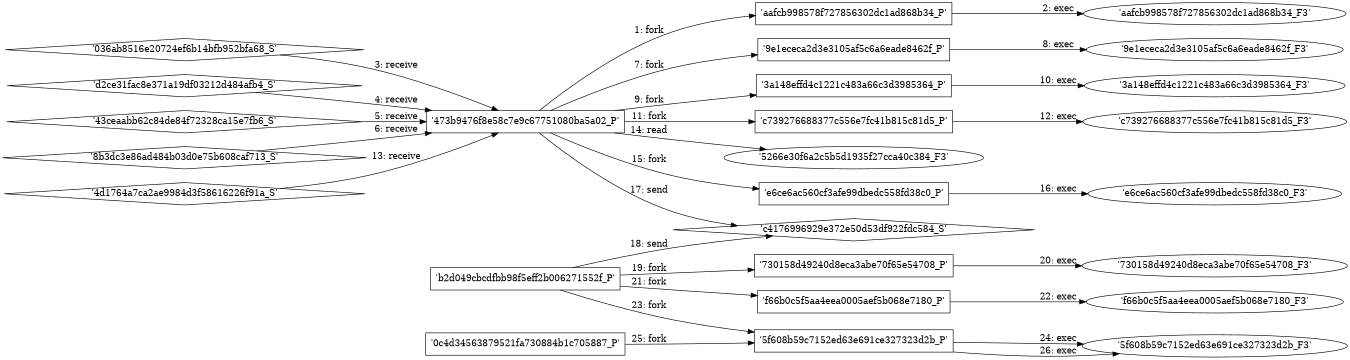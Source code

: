 digraph "D:\Learning\Paper\apt\基于CTI的攻击预警\Dataset\攻击图\ASGfromALLCTI\Threat Source newsletter (July 8, 2021).dot" {
rankdir="LR"
size="9"
fixedsize="false"
splines="true"
nodesep=0.3
ranksep=0
fontsize=10
overlap="scalexy"
engine= "neato"
	"'473b9476f8e58c7e9c67751080ba5a02_P'" [node_type=Process shape=box]
	"'aafcb998578f727856302dc1ad868b34_P'" [node_type=Process shape=box]
	"'473b9476f8e58c7e9c67751080ba5a02_P'" -> "'aafcb998578f727856302dc1ad868b34_P'" [label="1: fork"]
	"'aafcb998578f727856302dc1ad868b34_P'" [node_type=Process shape=box]
	"'aafcb998578f727856302dc1ad868b34_F3'" [node_type=File shape=ellipse]
	"'aafcb998578f727856302dc1ad868b34_P'" -> "'aafcb998578f727856302dc1ad868b34_F3'" [label="2: exec"]
	"'473b9476f8e58c7e9c67751080ba5a02_P'" [node_type=Process shape=box]
	"'036ab8516e20724ef6b14bfb952bfa68_S'" [node_type=Socket shape=diamond]
	"'036ab8516e20724ef6b14bfb952bfa68_S'" -> "'473b9476f8e58c7e9c67751080ba5a02_P'" [label="3: receive"]
	"'473b9476f8e58c7e9c67751080ba5a02_P'" [node_type=Process shape=box]
	"'d2ce31fac8e371a19df03212d484afb4_S'" [node_type=Socket shape=diamond]
	"'d2ce31fac8e371a19df03212d484afb4_S'" -> "'473b9476f8e58c7e9c67751080ba5a02_P'" [label="4: receive"]
	"'473b9476f8e58c7e9c67751080ba5a02_P'" [node_type=Process shape=box]
	"'43ceaabb62c84de84f72328ca15e7fb6_S'" [node_type=Socket shape=diamond]
	"'43ceaabb62c84de84f72328ca15e7fb6_S'" -> "'473b9476f8e58c7e9c67751080ba5a02_P'" [label="5: receive"]
	"'473b9476f8e58c7e9c67751080ba5a02_P'" [node_type=Process shape=box]
	"'8b3dc3e86ad484b03d0e75b608caf713_S'" [node_type=Socket shape=diamond]
	"'8b3dc3e86ad484b03d0e75b608caf713_S'" -> "'473b9476f8e58c7e9c67751080ba5a02_P'" [label="6: receive"]
	"'473b9476f8e58c7e9c67751080ba5a02_P'" [node_type=Process shape=box]
	"'9e1ececa2d3e3105af5c6a6eade8462f_P'" [node_type=Process shape=box]
	"'473b9476f8e58c7e9c67751080ba5a02_P'" -> "'9e1ececa2d3e3105af5c6a6eade8462f_P'" [label="7: fork"]
	"'9e1ececa2d3e3105af5c6a6eade8462f_P'" [node_type=Process shape=box]
	"'9e1ececa2d3e3105af5c6a6eade8462f_F3'" [node_type=File shape=ellipse]
	"'9e1ececa2d3e3105af5c6a6eade8462f_P'" -> "'9e1ececa2d3e3105af5c6a6eade8462f_F3'" [label="8: exec"]
	"'473b9476f8e58c7e9c67751080ba5a02_P'" [node_type=Process shape=box]
	"'3a148effd4c1221c483a66c3d3985364_P'" [node_type=Process shape=box]
	"'473b9476f8e58c7e9c67751080ba5a02_P'" -> "'3a148effd4c1221c483a66c3d3985364_P'" [label="9: fork"]
	"'3a148effd4c1221c483a66c3d3985364_P'" [node_type=Process shape=box]
	"'3a148effd4c1221c483a66c3d3985364_F3'" [node_type=File shape=ellipse]
	"'3a148effd4c1221c483a66c3d3985364_P'" -> "'3a148effd4c1221c483a66c3d3985364_F3'" [label="10: exec"]
	"'473b9476f8e58c7e9c67751080ba5a02_P'" [node_type=Process shape=box]
	"'c739276688377c556e7fc41b815c81d5_P'" [node_type=Process shape=box]
	"'473b9476f8e58c7e9c67751080ba5a02_P'" -> "'c739276688377c556e7fc41b815c81d5_P'" [label="11: fork"]
	"'c739276688377c556e7fc41b815c81d5_P'" [node_type=Process shape=box]
	"'c739276688377c556e7fc41b815c81d5_F3'" [node_type=File shape=ellipse]
	"'c739276688377c556e7fc41b815c81d5_P'" -> "'c739276688377c556e7fc41b815c81d5_F3'" [label="12: exec"]
	"'473b9476f8e58c7e9c67751080ba5a02_P'" [node_type=Process shape=box]
	"'4d1764a7ca2ae9984d3f58616226f91a_S'" [node_type=Socket shape=diamond]
	"'4d1764a7ca2ae9984d3f58616226f91a_S'" -> "'473b9476f8e58c7e9c67751080ba5a02_P'" [label="13: receive"]
	"'5266e30f6a2c5b5d1935f27cca40c384_F3'" [node_type=file shape=ellipse]
	"'473b9476f8e58c7e9c67751080ba5a02_P'" [node_type=Process shape=box]
	"'473b9476f8e58c7e9c67751080ba5a02_P'" -> "'5266e30f6a2c5b5d1935f27cca40c384_F3'" [label="14: read"]
	"'473b9476f8e58c7e9c67751080ba5a02_P'" [node_type=Process shape=box]
	"'e6ce6ac560cf3afe99dbedc558fd38c0_P'" [node_type=Process shape=box]
	"'473b9476f8e58c7e9c67751080ba5a02_P'" -> "'e6ce6ac560cf3afe99dbedc558fd38c0_P'" [label="15: fork"]
	"'e6ce6ac560cf3afe99dbedc558fd38c0_P'" [node_type=Process shape=box]
	"'e6ce6ac560cf3afe99dbedc558fd38c0_F3'" [node_type=File shape=ellipse]
	"'e6ce6ac560cf3afe99dbedc558fd38c0_P'" -> "'e6ce6ac560cf3afe99dbedc558fd38c0_F3'" [label="16: exec"]
	"'c4176996929e372e50d53df922fdc584_S'" [node_type=Socket shape=diamond]
	"'473b9476f8e58c7e9c67751080ba5a02_P'" [node_type=Process shape=box]
	"'473b9476f8e58c7e9c67751080ba5a02_P'" -> "'c4176996929e372e50d53df922fdc584_S'" [label="17: send"]
	"'c4176996929e372e50d53df922fdc584_S'" [node_type=Socket shape=diamond]
	"'b2d049cbcdfbb98f5eff2b006271552f_P'" [node_type=Process shape=box]
	"'b2d049cbcdfbb98f5eff2b006271552f_P'" -> "'c4176996929e372e50d53df922fdc584_S'" [label="18: send"]
	"'b2d049cbcdfbb98f5eff2b006271552f_P'" [node_type=Process shape=box]
	"'730158d49240d8eca3abe70f65e54708_P'" [node_type=Process shape=box]
	"'b2d049cbcdfbb98f5eff2b006271552f_P'" -> "'730158d49240d8eca3abe70f65e54708_P'" [label="19: fork"]
	"'730158d49240d8eca3abe70f65e54708_P'" [node_type=Process shape=box]
	"'730158d49240d8eca3abe70f65e54708_F3'" [node_type=File shape=ellipse]
	"'730158d49240d8eca3abe70f65e54708_P'" -> "'730158d49240d8eca3abe70f65e54708_F3'" [label="20: exec"]
	"'b2d049cbcdfbb98f5eff2b006271552f_P'" [node_type=Process shape=box]
	"'f66b0c5f5aa4eea0005aef5b068e7180_P'" [node_type=Process shape=box]
	"'b2d049cbcdfbb98f5eff2b006271552f_P'" -> "'f66b0c5f5aa4eea0005aef5b068e7180_P'" [label="21: fork"]
	"'f66b0c5f5aa4eea0005aef5b068e7180_P'" [node_type=Process shape=box]
	"'f66b0c5f5aa4eea0005aef5b068e7180_F3'" [node_type=File shape=ellipse]
	"'f66b0c5f5aa4eea0005aef5b068e7180_P'" -> "'f66b0c5f5aa4eea0005aef5b068e7180_F3'" [label="22: exec"]
	"'b2d049cbcdfbb98f5eff2b006271552f_P'" [node_type=Process shape=box]
	"'5f608b59c7152ed63e691ce327323d2b_P'" [node_type=Process shape=box]
	"'b2d049cbcdfbb98f5eff2b006271552f_P'" -> "'5f608b59c7152ed63e691ce327323d2b_P'" [label="23: fork"]
	"'5f608b59c7152ed63e691ce327323d2b_P'" [node_type=Process shape=box]
	"'5f608b59c7152ed63e691ce327323d2b_F3'" [node_type=File shape=ellipse]
	"'5f608b59c7152ed63e691ce327323d2b_P'" -> "'5f608b59c7152ed63e691ce327323d2b_F3'" [label="24: exec"]
	"'0c4d34563879521fa730884b1c705887_P'" [node_type=Process shape=box]
	"'5f608b59c7152ed63e691ce327323d2b_P'" [node_type=Process shape=box]
	"'0c4d34563879521fa730884b1c705887_P'" -> "'5f608b59c7152ed63e691ce327323d2b_P'" [label="25: fork"]
	"'5f608b59c7152ed63e691ce327323d2b_P'" [node_type=Process shape=box]
	"'5f608b59c7152ed63e691ce327323d2b_F3'" [node_type=File shape=ellipse]
	"'5f608b59c7152ed63e691ce327323d2b_P'" -> "'5f608b59c7152ed63e691ce327323d2b_F3'" [label="26: exec"]
}
